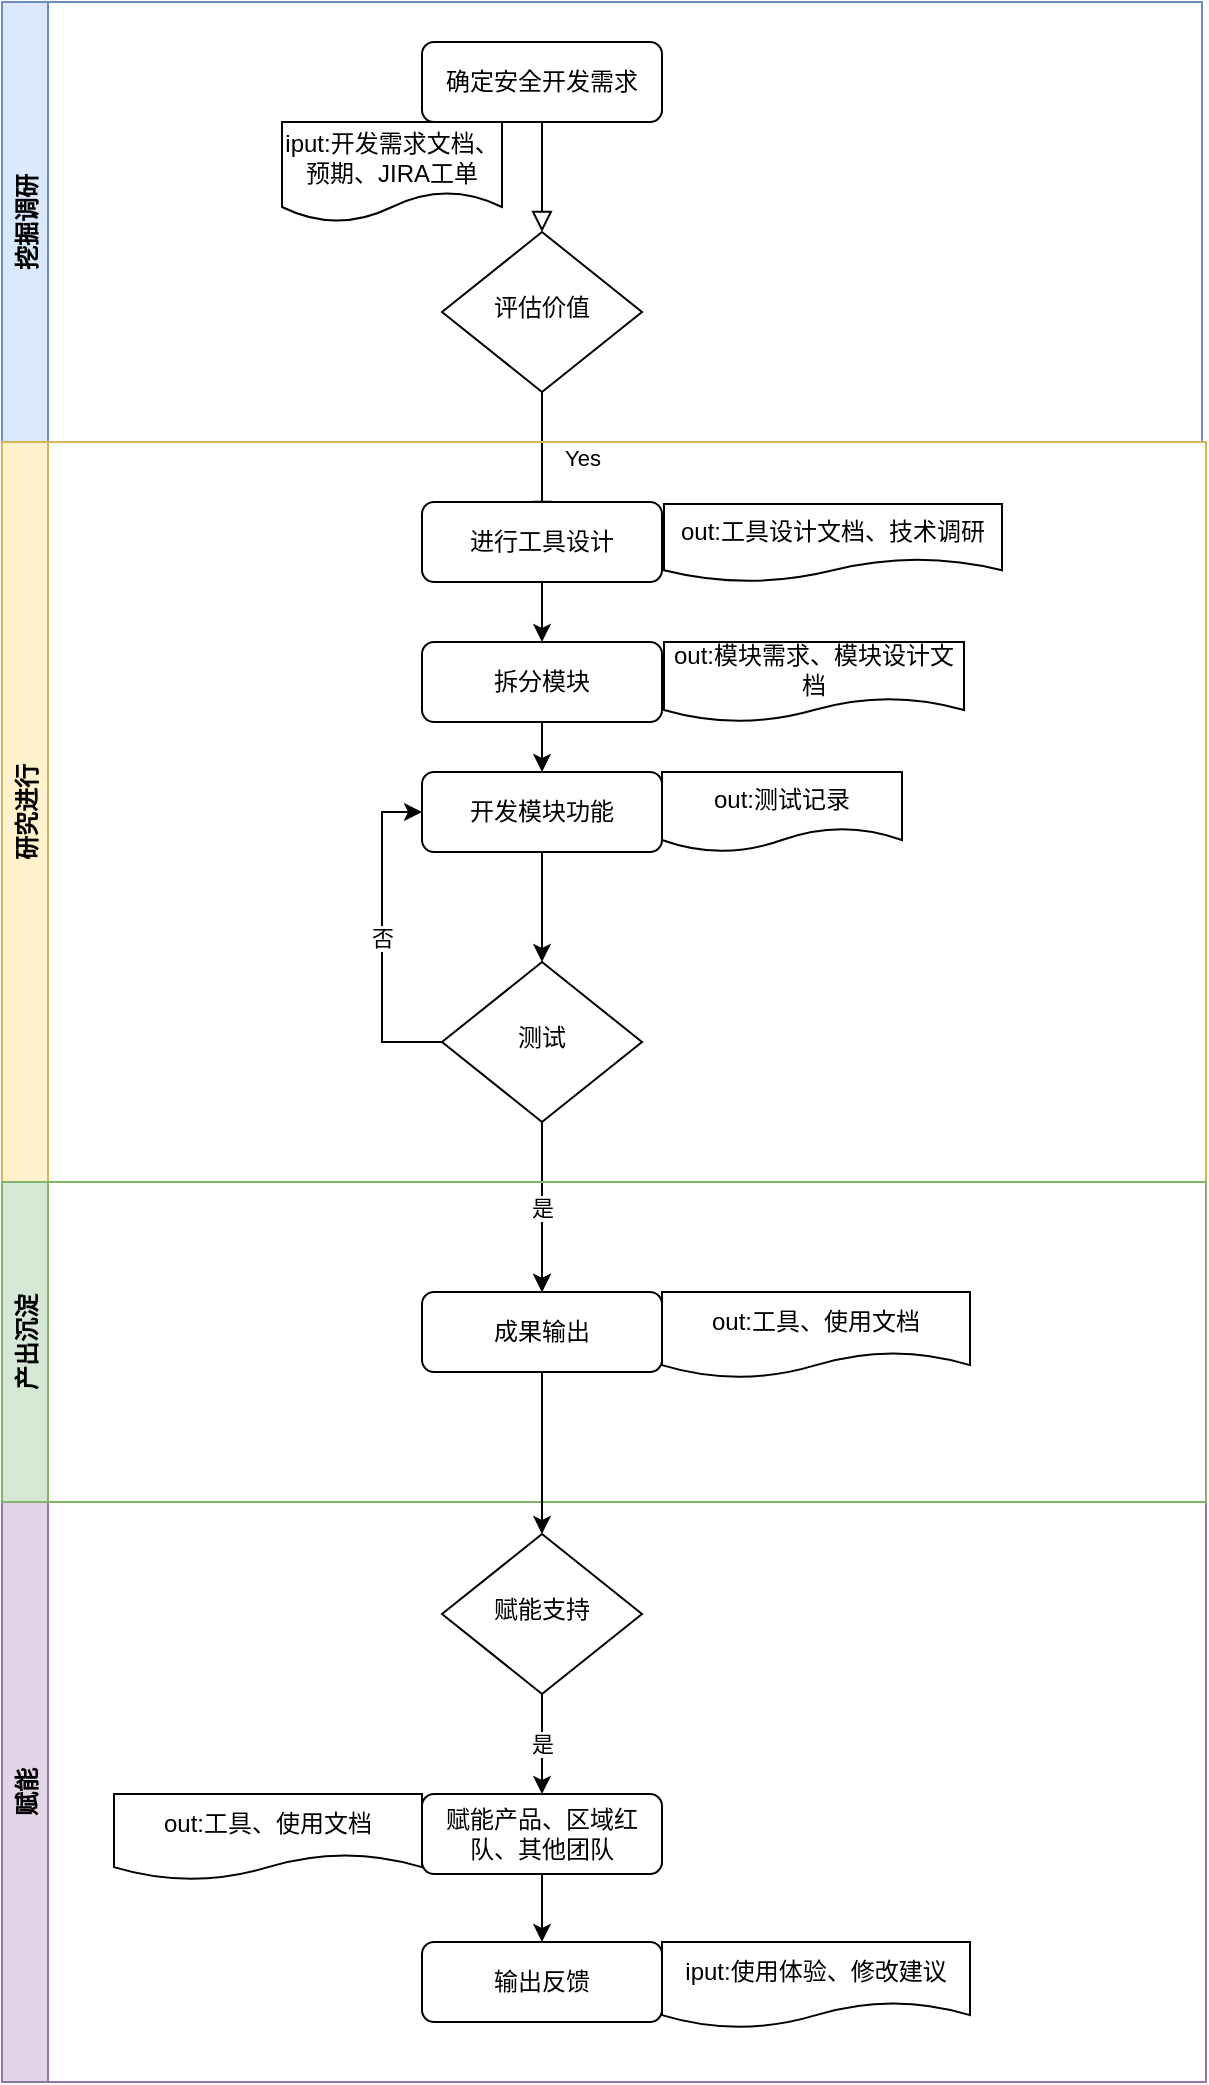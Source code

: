 <mxfile version="15.0.3" type="github"><diagram id="C5RBs43oDa-KdzZeNtuy" name="Page-1"><mxGraphModel dx="2066" dy="1097" grid="1" gridSize="10" guides="1" tooltips="1" connect="1" arrows="1" fold="1" page="1" pageScale="1" pageWidth="1169" pageHeight="1654" background="none" math="0" shadow="0"><root><mxCell id="WIyWlLk6GJQsqaUBKTNV-0"/><mxCell id="WIyWlLk6GJQsqaUBKTNV-1" parent="WIyWlLk6GJQsqaUBKTNV-0"/><mxCell id="WIyWlLk6GJQsqaUBKTNV-2" value="" style="rounded=0;html=1;jettySize=auto;orthogonalLoop=1;fontSize=11;endArrow=block;endFill=0;endSize=8;strokeWidth=1;shadow=0;labelBackgroundColor=none;edgeStyle=orthogonalEdgeStyle;verticalAlign=middle;align=center;" parent="WIyWlLk6GJQsqaUBKTNV-1" source="WIyWlLk6GJQsqaUBKTNV-3" target="WIyWlLk6GJQsqaUBKTNV-6" edge="1"><mxGeometry relative="1" as="geometry"/></mxCell><mxCell id="WIyWlLk6GJQsqaUBKTNV-4" value="Yes" style="rounded=0;html=1;jettySize=auto;orthogonalLoop=1;fontSize=11;endArrow=block;endFill=0;endSize=8;strokeWidth=1;shadow=0;labelBackgroundColor=none;edgeStyle=orthogonalEdgeStyle;verticalAlign=middle;align=center;" parent="WIyWlLk6GJQsqaUBKTNV-1" source="WIyWlLk6GJQsqaUBKTNV-6" edge="1"><mxGeometry y="20" relative="1" as="geometry"><mxPoint as="offset"/><mxPoint x="434" y="430" as="targetPoint"/></mxGeometry></mxCell><mxCell id="WIyWlLk6GJQsqaUBKTNV-6" value="评估价值" style="rhombus;whiteSpace=wrap;html=1;shadow=0;fontFamily=Helvetica;fontSize=12;align=center;strokeWidth=1;spacing=6;spacingTop=-4;verticalAlign=middle;" parent="WIyWlLk6GJQsqaUBKTNV-1" vertex="1"><mxGeometry x="384" y="285" width="100" height="80" as="geometry"/></mxCell><mxCell id="b5Mt_fPdI5iNJ6w0Xpzc-0" value="挖掘调研" style="swimlane;horizontal=0;fillColor=#dae8fc;strokeColor=#6c8ebf;verticalAlign=middle;align=center;" parent="WIyWlLk6GJQsqaUBKTNV-1" vertex="1"><mxGeometry x="164" y="170" width="600" height="220" as="geometry"/></mxCell><mxCell id="WIyWlLk6GJQsqaUBKTNV-3" value="确定安全开发需求" style="rounded=1;whiteSpace=wrap;html=1;fontSize=12;glass=0;strokeWidth=1;shadow=0;verticalAlign=middle;align=center;" parent="b5Mt_fPdI5iNJ6w0Xpzc-0" vertex="1"><mxGeometry x="210" y="20" width="120" height="40" as="geometry"/></mxCell><mxCell id="b5Mt_fPdI5iNJ6w0Xpzc-10" value="iput:开发需求文档、预期、JIRA工单" style="shape=document;whiteSpace=wrap;html=1;boundedLbl=1;verticalAlign=middle;align=center;" parent="b5Mt_fPdI5iNJ6w0Xpzc-0" vertex="1"><mxGeometry x="140" y="60" width="110" height="50" as="geometry"/></mxCell><mxCell id="b5Mt_fPdI5iNJ6w0Xpzc-2" value="研究进行" style="swimlane;horizontal=0;fillColor=#fff2cc;strokeColor=#d6b656;verticalAlign=middle;align=center;" parent="WIyWlLk6GJQsqaUBKTNV-1" vertex="1"><mxGeometry x="164" y="390" width="602" height="370" as="geometry"/></mxCell><mxCell id="b5Mt_fPdI5iNJ6w0Xpzc-9" value="" style="edgeStyle=orthogonalEdgeStyle;rounded=0;orthogonalLoop=1;jettySize=auto;html=1;verticalAlign=middle;align=center;" parent="b5Mt_fPdI5iNJ6w0Xpzc-2" source="b5Mt_fPdI5iNJ6w0Xpzc-3" target="b5Mt_fPdI5iNJ6w0Xpzc-8" edge="1"><mxGeometry relative="1" as="geometry"/></mxCell><mxCell id="b5Mt_fPdI5iNJ6w0Xpzc-3" value="进行工具设计" style="rounded=1;whiteSpace=wrap;html=1;fontSize=12;glass=0;strokeWidth=1;shadow=0;verticalAlign=middle;align=center;" parent="b5Mt_fPdI5iNJ6w0Xpzc-2" vertex="1"><mxGeometry x="210" y="30" width="120" height="40" as="geometry"/></mxCell><mxCell id="b5Mt_fPdI5iNJ6w0Xpzc-12" value="" style="edgeStyle=orthogonalEdgeStyle;rounded=0;orthogonalLoop=1;jettySize=auto;html=1;verticalAlign=middle;align=center;" parent="b5Mt_fPdI5iNJ6w0Xpzc-2" source="b5Mt_fPdI5iNJ6w0Xpzc-8" target="b5Mt_fPdI5iNJ6w0Xpzc-11" edge="1"><mxGeometry relative="1" as="geometry"/></mxCell><mxCell id="b5Mt_fPdI5iNJ6w0Xpzc-8" value="拆分模块" style="rounded=1;whiteSpace=wrap;html=1;fontSize=12;glass=0;strokeWidth=1;shadow=0;verticalAlign=middle;align=center;" parent="b5Mt_fPdI5iNJ6w0Xpzc-2" vertex="1"><mxGeometry x="210" y="100" width="120" height="40" as="geometry"/></mxCell><mxCell id="w0ziFHajpQSt5rMZ98JG-4" value="" style="edgeStyle=orthogonalEdgeStyle;rounded=0;orthogonalLoop=1;jettySize=auto;html=1;" parent="b5Mt_fPdI5iNJ6w0Xpzc-2" source="b5Mt_fPdI5iNJ6w0Xpzc-11" target="b5Mt_fPdI5iNJ6w0Xpzc-16" edge="1"><mxGeometry relative="1" as="geometry"/></mxCell><mxCell id="b5Mt_fPdI5iNJ6w0Xpzc-11" value="开发模块功能" style="rounded=1;whiteSpace=wrap;html=1;fontSize=12;glass=0;strokeWidth=1;shadow=0;verticalAlign=middle;align=center;" parent="b5Mt_fPdI5iNJ6w0Xpzc-2" vertex="1"><mxGeometry x="210" y="165" width="120" height="40" as="geometry"/></mxCell><mxCell id="w0ziFHajpQSt5rMZ98JG-7" value="否" style="edgeStyle=orthogonalEdgeStyle;rounded=0;orthogonalLoop=1;jettySize=auto;html=1;entryX=0;entryY=0.5;entryDx=0;entryDy=0;" parent="b5Mt_fPdI5iNJ6w0Xpzc-2" source="b5Mt_fPdI5iNJ6w0Xpzc-16" target="b5Mt_fPdI5iNJ6w0Xpzc-11" edge="1"><mxGeometry relative="1" as="geometry"><Array as="points"><mxPoint x="190" y="300"/><mxPoint x="190" y="185"/></Array></mxGeometry></mxCell><mxCell id="b5Mt_fPdI5iNJ6w0Xpzc-16" value="测试" style="rhombus;whiteSpace=wrap;html=1;shadow=0;fontFamily=Helvetica;fontSize=12;align=center;strokeWidth=1;spacing=6;spacingTop=-4;verticalAlign=middle;" parent="b5Mt_fPdI5iNJ6w0Xpzc-2" vertex="1"><mxGeometry x="220" y="260" width="100" height="80" as="geometry"/></mxCell><mxCell id="w0ziFHajpQSt5rMZ98JG-0" value="out:工具设计文档、技术调研" style="shape=document;whiteSpace=wrap;html=1;boundedLbl=1;verticalAlign=middle;align=center;" parent="b5Mt_fPdI5iNJ6w0Xpzc-2" vertex="1"><mxGeometry x="331" y="31" width="169" height="39" as="geometry"/></mxCell><mxCell id="w0ziFHajpQSt5rMZ98JG-1" value="out:测试记录" style="shape=document;whiteSpace=wrap;html=1;boundedLbl=1;verticalAlign=middle;align=center;" parent="b5Mt_fPdI5iNJ6w0Xpzc-2" vertex="1"><mxGeometry x="330" y="165" width="120" height="40" as="geometry"/></mxCell><mxCell id="MgCEsrjEWP3Si-s4gdg2-0" value="out:模块需求、模块设计文档" style="shape=document;whiteSpace=wrap;html=1;boundedLbl=1;verticalAlign=middle;align=center;" parent="b5Mt_fPdI5iNJ6w0Xpzc-2" vertex="1"><mxGeometry x="331" y="100" width="150" height="40" as="geometry"/></mxCell><mxCell id="b5Mt_fPdI5iNJ6w0Xpzc-35" value="赋能" style="swimlane;horizontal=0;align=center;verticalAlign=middle;fillColor=#e1d5e7;strokeColor=#9673a6;" parent="WIyWlLk6GJQsqaUBKTNV-1" vertex="1"><mxGeometry x="164" y="920" width="602" height="290" as="geometry"/></mxCell><mxCell id="w0ziFHajpQSt5rMZ98JG-18" value="是" style="edgeStyle=orthogonalEdgeStyle;rounded=0;orthogonalLoop=1;jettySize=auto;html=1;" parent="b5Mt_fPdI5iNJ6w0Xpzc-35" source="w0ziFHajpQSt5rMZ98JG-13" target="w0ziFHajpQSt5rMZ98JG-15" edge="1"><mxGeometry relative="1" as="geometry"/></mxCell><mxCell id="w0ziFHajpQSt5rMZ98JG-13" value="赋能支持" style="rhombus;whiteSpace=wrap;html=1;shadow=0;fontFamily=Helvetica;fontSize=12;align=center;strokeWidth=1;spacing=6;spacingTop=-4;verticalAlign=middle;" parent="b5Mt_fPdI5iNJ6w0Xpzc-35" vertex="1"><mxGeometry x="220" y="16" width="100" height="80" as="geometry"/></mxCell><mxCell id="Ut9Og5oWw0OSbRSQ-nCg-1" value="" style="edgeStyle=orthogonalEdgeStyle;rounded=0;orthogonalLoop=1;jettySize=auto;html=1;" parent="b5Mt_fPdI5iNJ6w0Xpzc-35" source="w0ziFHajpQSt5rMZ98JG-15" target="Ut9Og5oWw0OSbRSQ-nCg-0" edge="1"><mxGeometry relative="1" as="geometry"/></mxCell><mxCell id="w0ziFHajpQSt5rMZ98JG-15" value="赋能产品、区域红队、其他团队" style="rounded=1;whiteSpace=wrap;html=1;fontSize=12;glass=0;strokeWidth=1;shadow=0;verticalAlign=middle;align=center;" parent="b5Mt_fPdI5iNJ6w0Xpzc-35" vertex="1"><mxGeometry x="210" y="146" width="120" height="40" as="geometry"/></mxCell><mxCell id="CzGfe24st4bRN5wf_aPC-0" value="out:工具、使用文档" style="shape=document;whiteSpace=wrap;html=1;boundedLbl=1;" parent="b5Mt_fPdI5iNJ6w0Xpzc-35" vertex="1"><mxGeometry x="56" y="146" width="154" height="43" as="geometry"/></mxCell><mxCell id="Ut9Og5oWw0OSbRSQ-nCg-0" value="输出反馈" style="rounded=1;whiteSpace=wrap;html=1;fontSize=12;glass=0;strokeWidth=1;shadow=0;verticalAlign=middle;align=center;" parent="b5Mt_fPdI5iNJ6w0Xpzc-35" vertex="1"><mxGeometry x="210" y="220" width="120" height="40" as="geometry"/></mxCell><mxCell id="Ut9Og5oWw0OSbRSQ-nCg-2" value="iput:使用体验、修改建议" style="shape=document;whiteSpace=wrap;html=1;boundedLbl=1;" parent="b5Mt_fPdI5iNJ6w0Xpzc-35" vertex="1"><mxGeometry x="330" y="220" width="154" height="43" as="geometry"/></mxCell><mxCell id="w0ziFHajpQSt5rMZ98JG-5" value="" style="edgeStyle=orthogonalEdgeStyle;rounded=0;orthogonalLoop=1;jettySize=auto;html=1;" parent="WIyWlLk6GJQsqaUBKTNV-1" source="b5Mt_fPdI5iNJ6w0Xpzc-16" target="b5Mt_fPdI5iNJ6w0Xpzc-19" edge="1"><mxGeometry relative="1" as="geometry"/></mxCell><mxCell id="w0ziFHajpQSt5rMZ98JG-6" value="是" style="edgeStyle=orthogonalEdgeStyle;rounded=0;orthogonalLoop=1;jettySize=auto;html=1;" parent="WIyWlLk6GJQsqaUBKTNV-1" source="b5Mt_fPdI5iNJ6w0Xpzc-16" target="b5Mt_fPdI5iNJ6w0Xpzc-19" edge="1"><mxGeometry relative="1" as="geometry"/></mxCell><mxCell id="b5Mt_fPdI5iNJ6w0Xpzc-31" value="产出沉淀" style="swimlane;horizontal=0;align=center;verticalAlign=middle;fillColor=#d5e8d4;strokeColor=#82b366;" parent="WIyWlLk6GJQsqaUBKTNV-1" vertex="1"><mxGeometry x="164" y="760" width="602" height="160" as="geometry"/></mxCell><mxCell id="b5Mt_fPdI5iNJ6w0Xpzc-19" value="成果输出" style="rounded=1;whiteSpace=wrap;html=1;fontSize=12;glass=0;strokeWidth=1;shadow=0;verticalAlign=middle;align=center;" parent="b5Mt_fPdI5iNJ6w0Xpzc-31" vertex="1"><mxGeometry x="210" y="55" width="120" height="40" as="geometry"/></mxCell><mxCell id="w0ziFHajpQSt5rMZ98JG-11" value="out:工具、使用文档" style="shape=document;whiteSpace=wrap;html=1;boundedLbl=1;" parent="b5Mt_fPdI5iNJ6w0Xpzc-31" vertex="1"><mxGeometry x="330" y="55" width="154" height="43" as="geometry"/></mxCell><mxCell id="w0ziFHajpQSt5rMZ98JG-14" value="" style="edgeStyle=orthogonalEdgeStyle;rounded=0;orthogonalLoop=1;jettySize=auto;html=1;" parent="WIyWlLk6GJQsqaUBKTNV-1" source="b5Mt_fPdI5iNJ6w0Xpzc-19" target="w0ziFHajpQSt5rMZ98JG-13" edge="1"><mxGeometry relative="1" as="geometry"/></mxCell></root></mxGraphModel></diagram></mxfile>